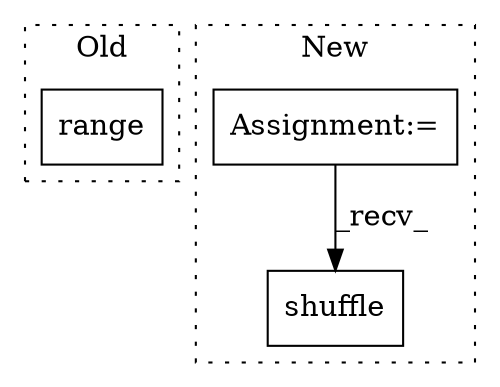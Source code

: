 digraph G {
subgraph cluster0 {
1 [label="range" a="32" s="7611,7630" l="6,1" shape="box"];
label = "Old";
style="dotted";
}
subgraph cluster1 {
2 [label="shuffle" a="32" s="7774,7787" l="8,1" shape="box"];
3 [label="Assignment:=" a="7" s="7615" l="1" shape="box"];
label = "New";
style="dotted";
}
3 -> 2 [label="_recv_"];
}
